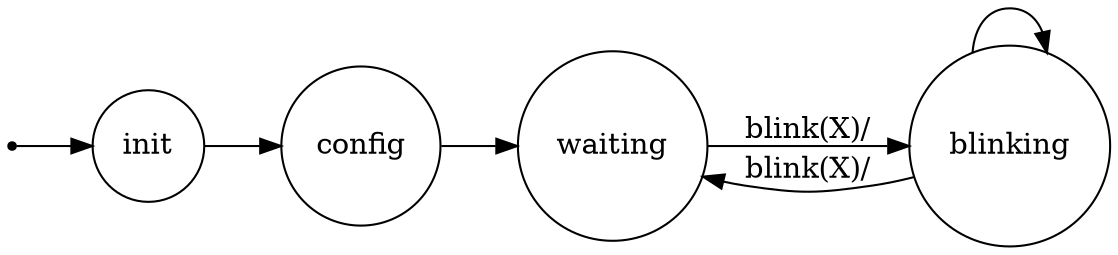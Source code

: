 /*
*
* A GraphViz DOT FSM description 
* Please use a GraphViz visualizer (like http://www.webgraphviz.com)
* 
* Generated by AM,NC,RM
*  
*/
 
digraph finite_state_machine {
  	rankdir=LR;
  	size="8,5"
  	node [shape = point]; iniziale;
  	node [shape = doublecircle]; 
  	node [shape = circle];
  	iniziale -> init [label = ""];
  	
  	
  	init -> config [ label = ""];
  	
  	config -> waiting [ label = ""];
  	
  	waiting -> blinking [ label = "blink(X)/"];
  	
  	blinking -> blinking [ label = ""];
  	blinking -> waiting [ label = "blink(X)/"];
}